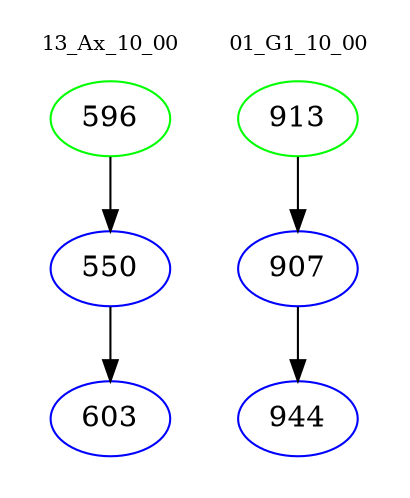 digraph{
subgraph cluster_0 {
color = white
label = "13_Ax_10_00";
fontsize=10;
T0_596 [label="596", color="green"]
T0_596 -> T0_550 [color="black"]
T0_550 [label="550", color="blue"]
T0_550 -> T0_603 [color="black"]
T0_603 [label="603", color="blue"]
}
subgraph cluster_1 {
color = white
label = "01_G1_10_00";
fontsize=10;
T1_913 [label="913", color="green"]
T1_913 -> T1_907 [color="black"]
T1_907 [label="907", color="blue"]
T1_907 -> T1_944 [color="black"]
T1_944 [label="944", color="blue"]
}
}
